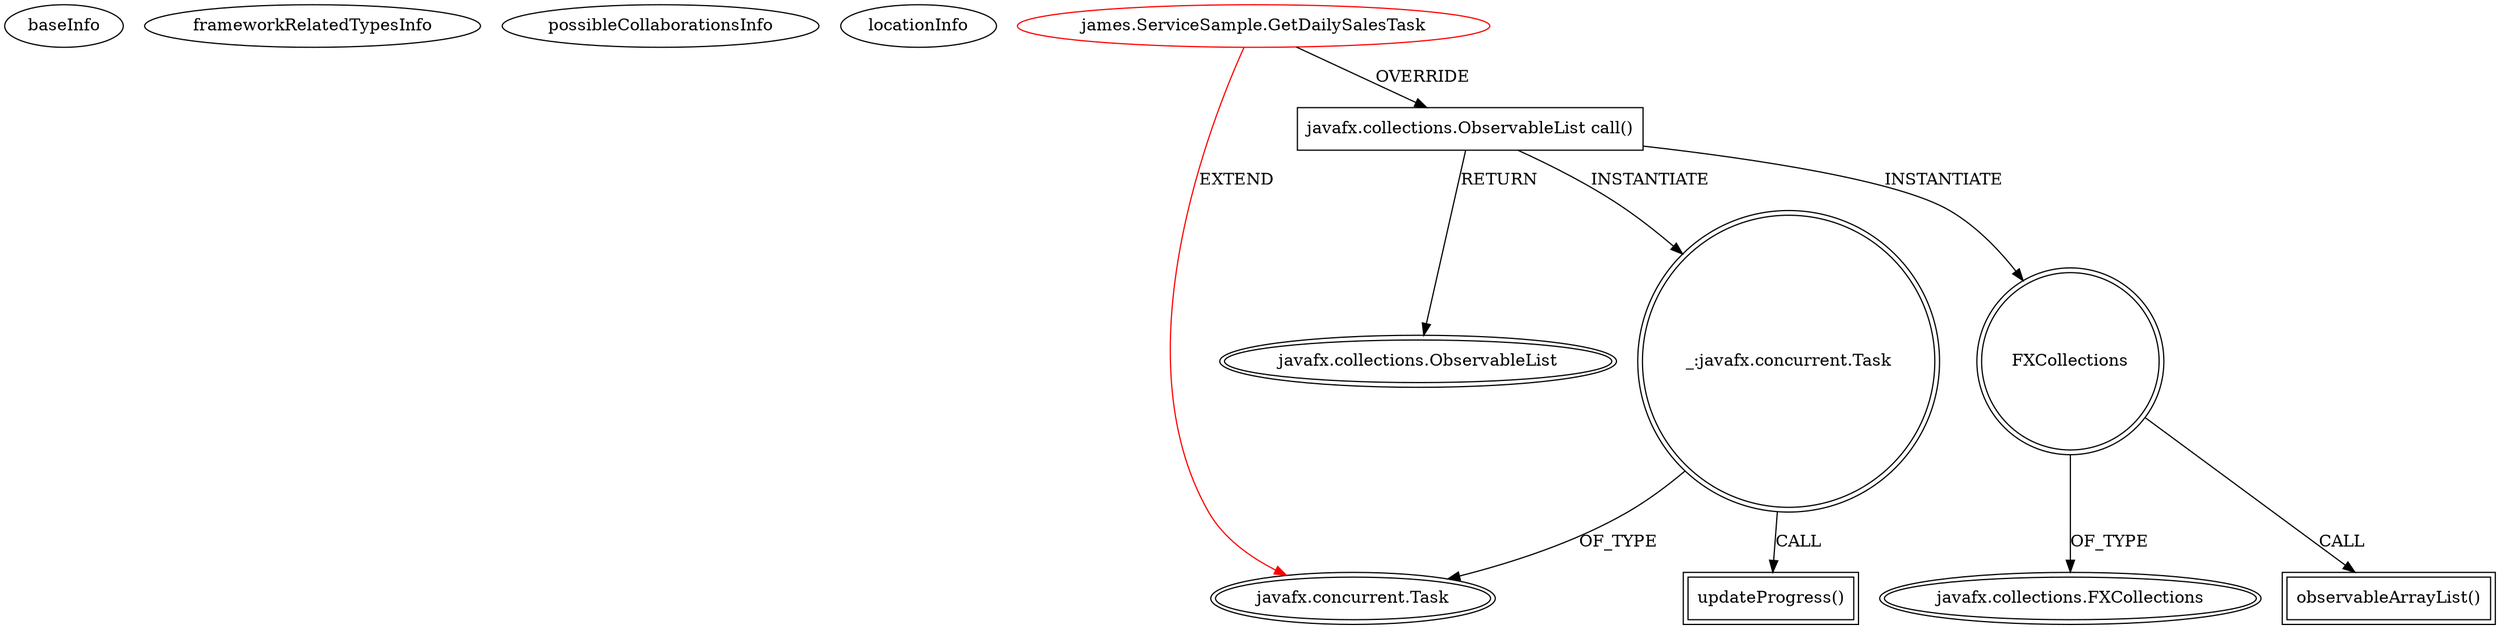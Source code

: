 digraph {
baseInfo[graphId=671,category="extension_graph",isAnonymous=false,possibleRelation=false]
frameworkRelatedTypesInfo[0="javafx.concurrent.Task"]
possibleCollaborationsInfo[]
locationInfo[projectName="Johnmalc-JavaFX",filePath="/Johnmalc-JavaFX/JavaFX-master/src/james/ServiceSample.java",contextSignature="GetDailySalesTask",graphId="671"]
0[label="james.ServiceSample.GetDailySalesTask",vertexType="ROOT_CLIENT_CLASS_DECLARATION",isFrameworkType=false,color=red]
1[label="javafx.concurrent.Task",vertexType="FRAMEWORK_CLASS_TYPE",isFrameworkType=true,peripheries=2]
2[label="javafx.collections.ObservableList call()",vertexType="OVERRIDING_METHOD_DECLARATION",isFrameworkType=false,shape=box]
3[label="javafx.collections.ObservableList",vertexType="FRAMEWORK_INTERFACE_TYPE",isFrameworkType=true,peripheries=2]
4[label="_:javafx.concurrent.Task",vertexType="VARIABLE_EXPRESION",isFrameworkType=true,peripheries=2,shape=circle]
5[label="updateProgress()",vertexType="INSIDE_CALL",isFrameworkType=true,peripheries=2,shape=box]
7[label="FXCollections",vertexType="VARIABLE_EXPRESION",isFrameworkType=true,peripheries=2,shape=circle]
9[label="javafx.collections.FXCollections",vertexType="FRAMEWORK_CLASS_TYPE",isFrameworkType=true,peripheries=2]
8[label="observableArrayList()",vertexType="INSIDE_CALL",isFrameworkType=true,peripheries=2,shape=box]
0->1[label="EXTEND",color=red]
0->2[label="OVERRIDE"]
2->3[label="RETURN"]
2->4[label="INSTANTIATE"]
4->1[label="OF_TYPE"]
4->5[label="CALL"]
2->7[label="INSTANTIATE"]
7->9[label="OF_TYPE"]
7->8[label="CALL"]
}
